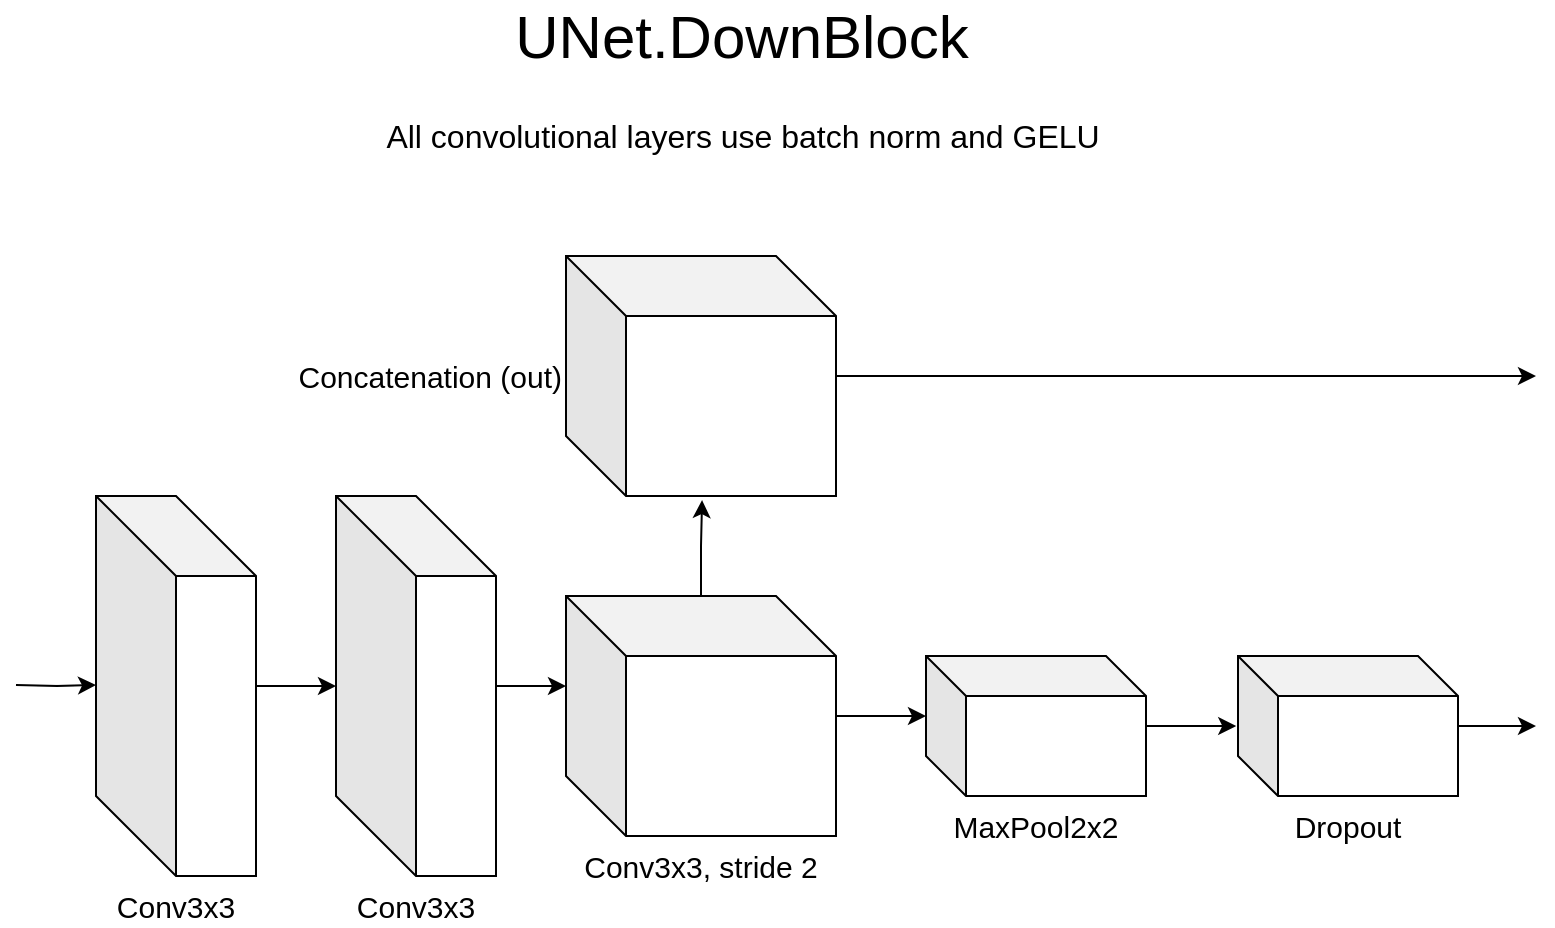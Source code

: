 <mxfile version="14.4.8" type="device"><diagram id="TNb7rr-KHKC6eNcjEQHq" name="Page-1"><mxGraphModel dx="1449" dy="1164" grid="1" gridSize="10" guides="1" tooltips="1" connect="1" arrows="1" fold="1" page="0" pageScale="1" pageWidth="850" pageHeight="1100" math="0" shadow="0"><root><mxCell id="0"/><mxCell id="1" parent="0"/><mxCell id="8wz8hIl_Po3ugJcYKHGZ-15" style="edgeStyle=orthogonalEdgeStyle;rounded=0;orthogonalLoop=1;jettySize=auto;html=1;fontSize=15;" edge="1" parent="1" source="8wz8hIl_Po3ugJcYKHGZ-1"><mxGeometry relative="1" as="geometry"><mxPoint x="290" y="695" as="targetPoint"/></mxGeometry></mxCell><mxCell id="8wz8hIl_Po3ugJcYKHGZ-1" value="Conv3x3" style="shape=cube;whiteSpace=wrap;html=1;boundedLbl=1;backgroundOutline=1;darkOpacity=0.05;darkOpacity2=0.1;size=40;labelPosition=center;verticalLabelPosition=bottom;align=center;verticalAlign=top;fontSize=15;" vertex="1" parent="1"><mxGeometry x="170" y="600" width="80" height="190" as="geometry"/></mxCell><mxCell id="8wz8hIl_Po3ugJcYKHGZ-5" style="edgeStyle=orthogonalEdgeStyle;rounded=0;orthogonalLoop=1;jettySize=auto;html=1;entryX=0;entryY=0;entryDx=0;entryDy=45;entryPerimeter=0;" edge="1" parent="1" source="8wz8hIl_Po3ugJcYKHGZ-2" target="8wz8hIl_Po3ugJcYKHGZ-4"><mxGeometry relative="1" as="geometry"/></mxCell><mxCell id="8wz8hIl_Po3ugJcYKHGZ-2" value="Conv3x3" style="shape=cube;whiteSpace=wrap;html=1;boundedLbl=1;backgroundOutline=1;darkOpacity=0.05;darkOpacity2=0.1;size=40;labelPosition=center;verticalLabelPosition=bottom;align=center;verticalAlign=top;fontSize=15;" vertex="1" parent="1"><mxGeometry x="290" y="600" width="80" height="190" as="geometry"/></mxCell><mxCell id="8wz8hIl_Po3ugJcYKHGZ-8" style="edgeStyle=orthogonalEdgeStyle;rounded=0;orthogonalLoop=1;jettySize=auto;html=1;entryX=0;entryY=0;entryDx=0;entryDy=30;entryPerimeter=0;" edge="1" parent="1" source="8wz8hIl_Po3ugJcYKHGZ-4" target="8wz8hIl_Po3ugJcYKHGZ-7"><mxGeometry relative="1" as="geometry"/></mxCell><mxCell id="8wz8hIl_Po3ugJcYKHGZ-21" style="edgeStyle=orthogonalEdgeStyle;rounded=0;orthogonalLoop=1;jettySize=auto;html=1;entryX=0.504;entryY=1.017;entryDx=0;entryDy=0;entryPerimeter=0;fontSize=30;" edge="1" parent="1" source="8wz8hIl_Po3ugJcYKHGZ-4" target="8wz8hIl_Po3ugJcYKHGZ-10"><mxGeometry relative="1" as="geometry"/></mxCell><mxCell id="8wz8hIl_Po3ugJcYKHGZ-4" value="Conv3x3, stride 2" style="shape=cube;whiteSpace=wrap;html=1;boundedLbl=1;backgroundOutline=1;darkOpacity=0.05;darkOpacity2=0.1;size=30;labelPosition=center;verticalLabelPosition=bottom;align=center;verticalAlign=top;fontSize=15;" vertex="1" parent="1"><mxGeometry x="405" y="650" width="135" height="120" as="geometry"/></mxCell><mxCell id="8wz8hIl_Po3ugJcYKHGZ-14" style="edgeStyle=orthogonalEdgeStyle;rounded=0;orthogonalLoop=1;jettySize=auto;html=1;entryX=-0.008;entryY=0.5;entryDx=0;entryDy=0;entryPerimeter=0;" edge="1" parent="1" source="8wz8hIl_Po3ugJcYKHGZ-7" target="8wz8hIl_Po3ugJcYKHGZ-11"><mxGeometry relative="1" as="geometry"/></mxCell><mxCell id="8wz8hIl_Po3ugJcYKHGZ-7" value="MaxPool2x2" style="shape=cube;whiteSpace=wrap;html=1;boundedLbl=1;backgroundOutline=1;darkOpacity=0.05;darkOpacity2=0.1;size=20;labelPosition=center;verticalLabelPosition=bottom;align=center;verticalAlign=top;fontSize=15;" vertex="1" parent="1"><mxGeometry x="585" y="680" width="110" height="70" as="geometry"/></mxCell><mxCell id="8wz8hIl_Po3ugJcYKHGZ-22" style="edgeStyle=orthogonalEdgeStyle;rounded=0;orthogonalLoop=1;jettySize=auto;html=1;fontSize=30;" edge="1" parent="1" source="8wz8hIl_Po3ugJcYKHGZ-10"><mxGeometry relative="1" as="geometry"><mxPoint x="890" y="540" as="targetPoint"/></mxGeometry></mxCell><mxCell id="8wz8hIl_Po3ugJcYKHGZ-10" value="Concatenation (out)" style="shape=cube;whiteSpace=wrap;html=1;boundedLbl=1;backgroundOutline=1;darkOpacity=0.05;darkOpacity2=0.1;size=30;labelPosition=left;verticalLabelPosition=middle;align=right;verticalAlign=middle;fontSize=15;" vertex="1" parent="1"><mxGeometry x="405" y="480" width="135" height="120" as="geometry"/></mxCell><mxCell id="8wz8hIl_Po3ugJcYKHGZ-19" style="edgeStyle=orthogonalEdgeStyle;rounded=0;orthogonalLoop=1;jettySize=auto;html=1;fontSize=30;" edge="1" parent="1" source="8wz8hIl_Po3ugJcYKHGZ-11"><mxGeometry relative="1" as="geometry"><mxPoint x="890" y="715" as="targetPoint"/></mxGeometry></mxCell><mxCell id="8wz8hIl_Po3ugJcYKHGZ-11" value="Dropout" style="shape=cube;whiteSpace=wrap;html=1;boundedLbl=1;backgroundOutline=1;darkOpacity=0.05;darkOpacity2=0.1;size=20;labelPosition=center;verticalLabelPosition=bottom;align=center;verticalAlign=top;fontSize=15;" vertex="1" parent="1"><mxGeometry x="741" y="680" width="110" height="70" as="geometry"/></mxCell><mxCell id="8wz8hIl_Po3ugJcYKHGZ-16" value="UNet.DownBlock" style="text;html=1;strokeColor=none;fillColor=none;align=center;verticalAlign=middle;whiteSpace=wrap;rounded=0;fontSize=30;" vertex="1" parent="1"><mxGeometry x="472.5" y="360" width="40" height="20" as="geometry"/></mxCell><mxCell id="8wz8hIl_Po3ugJcYKHGZ-17" value="All convolutional layers use batch norm and GELU" style="text;html=1;align=center;verticalAlign=middle;resizable=0;points=[];autosize=1;fontSize=16;" vertex="1" parent="1"><mxGeometry x="307.5" y="410" width="370" height="20" as="geometry"/></mxCell><mxCell id="8wz8hIl_Po3ugJcYKHGZ-26" style="edgeStyle=orthogonalEdgeStyle;rounded=0;orthogonalLoop=1;jettySize=auto;html=1;fontSize=15;" edge="1" parent="1"><mxGeometry relative="1" as="geometry"><mxPoint x="130" y="694.5" as="sourcePoint"/><mxPoint x="170" y="694.5" as="targetPoint"/></mxGeometry></mxCell></root></mxGraphModel></diagram></mxfile>